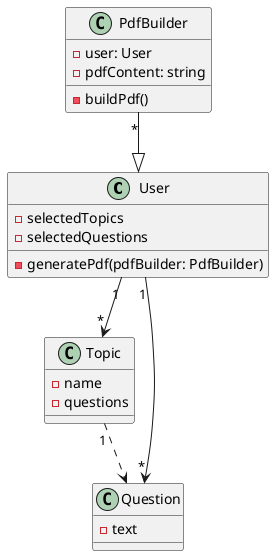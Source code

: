 @startuml

    class User {
      - selectedTopics
      - selectedQuestions
      - generatePdf(pdfBuilder: PdfBuilder)
    }

    class Topic {
      - name
      - questions
    }

    class Question {
      - text
    }

    class PdfBuilder {
      - user: User
      - pdfContent: string
      - buildPdf()
    }

    User "1" --> "*" Topic
    User "1" --> "*" Question
    PdfBuilder "*" --|> User
    Topic "1" ..> Question

    @enduml